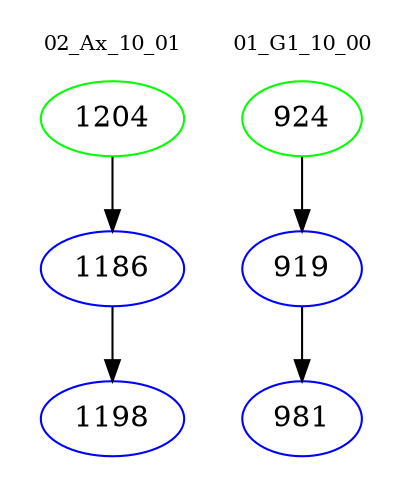 digraph{
subgraph cluster_0 {
color = white
label = "02_Ax_10_01";
fontsize=10;
T0_1204 [label="1204", color="green"]
T0_1204 -> T0_1186 [color="black"]
T0_1186 [label="1186", color="blue"]
T0_1186 -> T0_1198 [color="black"]
T0_1198 [label="1198", color="blue"]
}
subgraph cluster_1 {
color = white
label = "01_G1_10_00";
fontsize=10;
T1_924 [label="924", color="green"]
T1_924 -> T1_919 [color="black"]
T1_919 [label="919", color="blue"]
T1_919 -> T1_981 [color="black"]
T1_981 [label="981", color="blue"]
}
}
